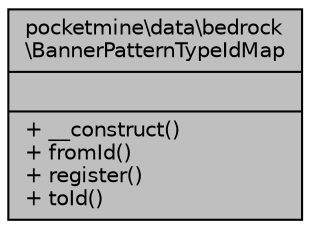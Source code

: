 digraph "pocketmine\data\bedrock\BannerPatternTypeIdMap"
{
 // INTERACTIVE_SVG=YES
 // LATEX_PDF_SIZE
  edge [fontname="Helvetica",fontsize="10",labelfontname="Helvetica",labelfontsize="10"];
  node [fontname="Helvetica",fontsize="10",shape=record];
  Node1 [label="{pocketmine\\data\\bedrock\l\\BannerPatternTypeIdMap\n||+ __construct()\l+ fromId()\l+ register()\l+ toId()\l}",height=0.2,width=0.4,color="black", fillcolor="grey75", style="filled", fontcolor="black",tooltip=" "];
}
